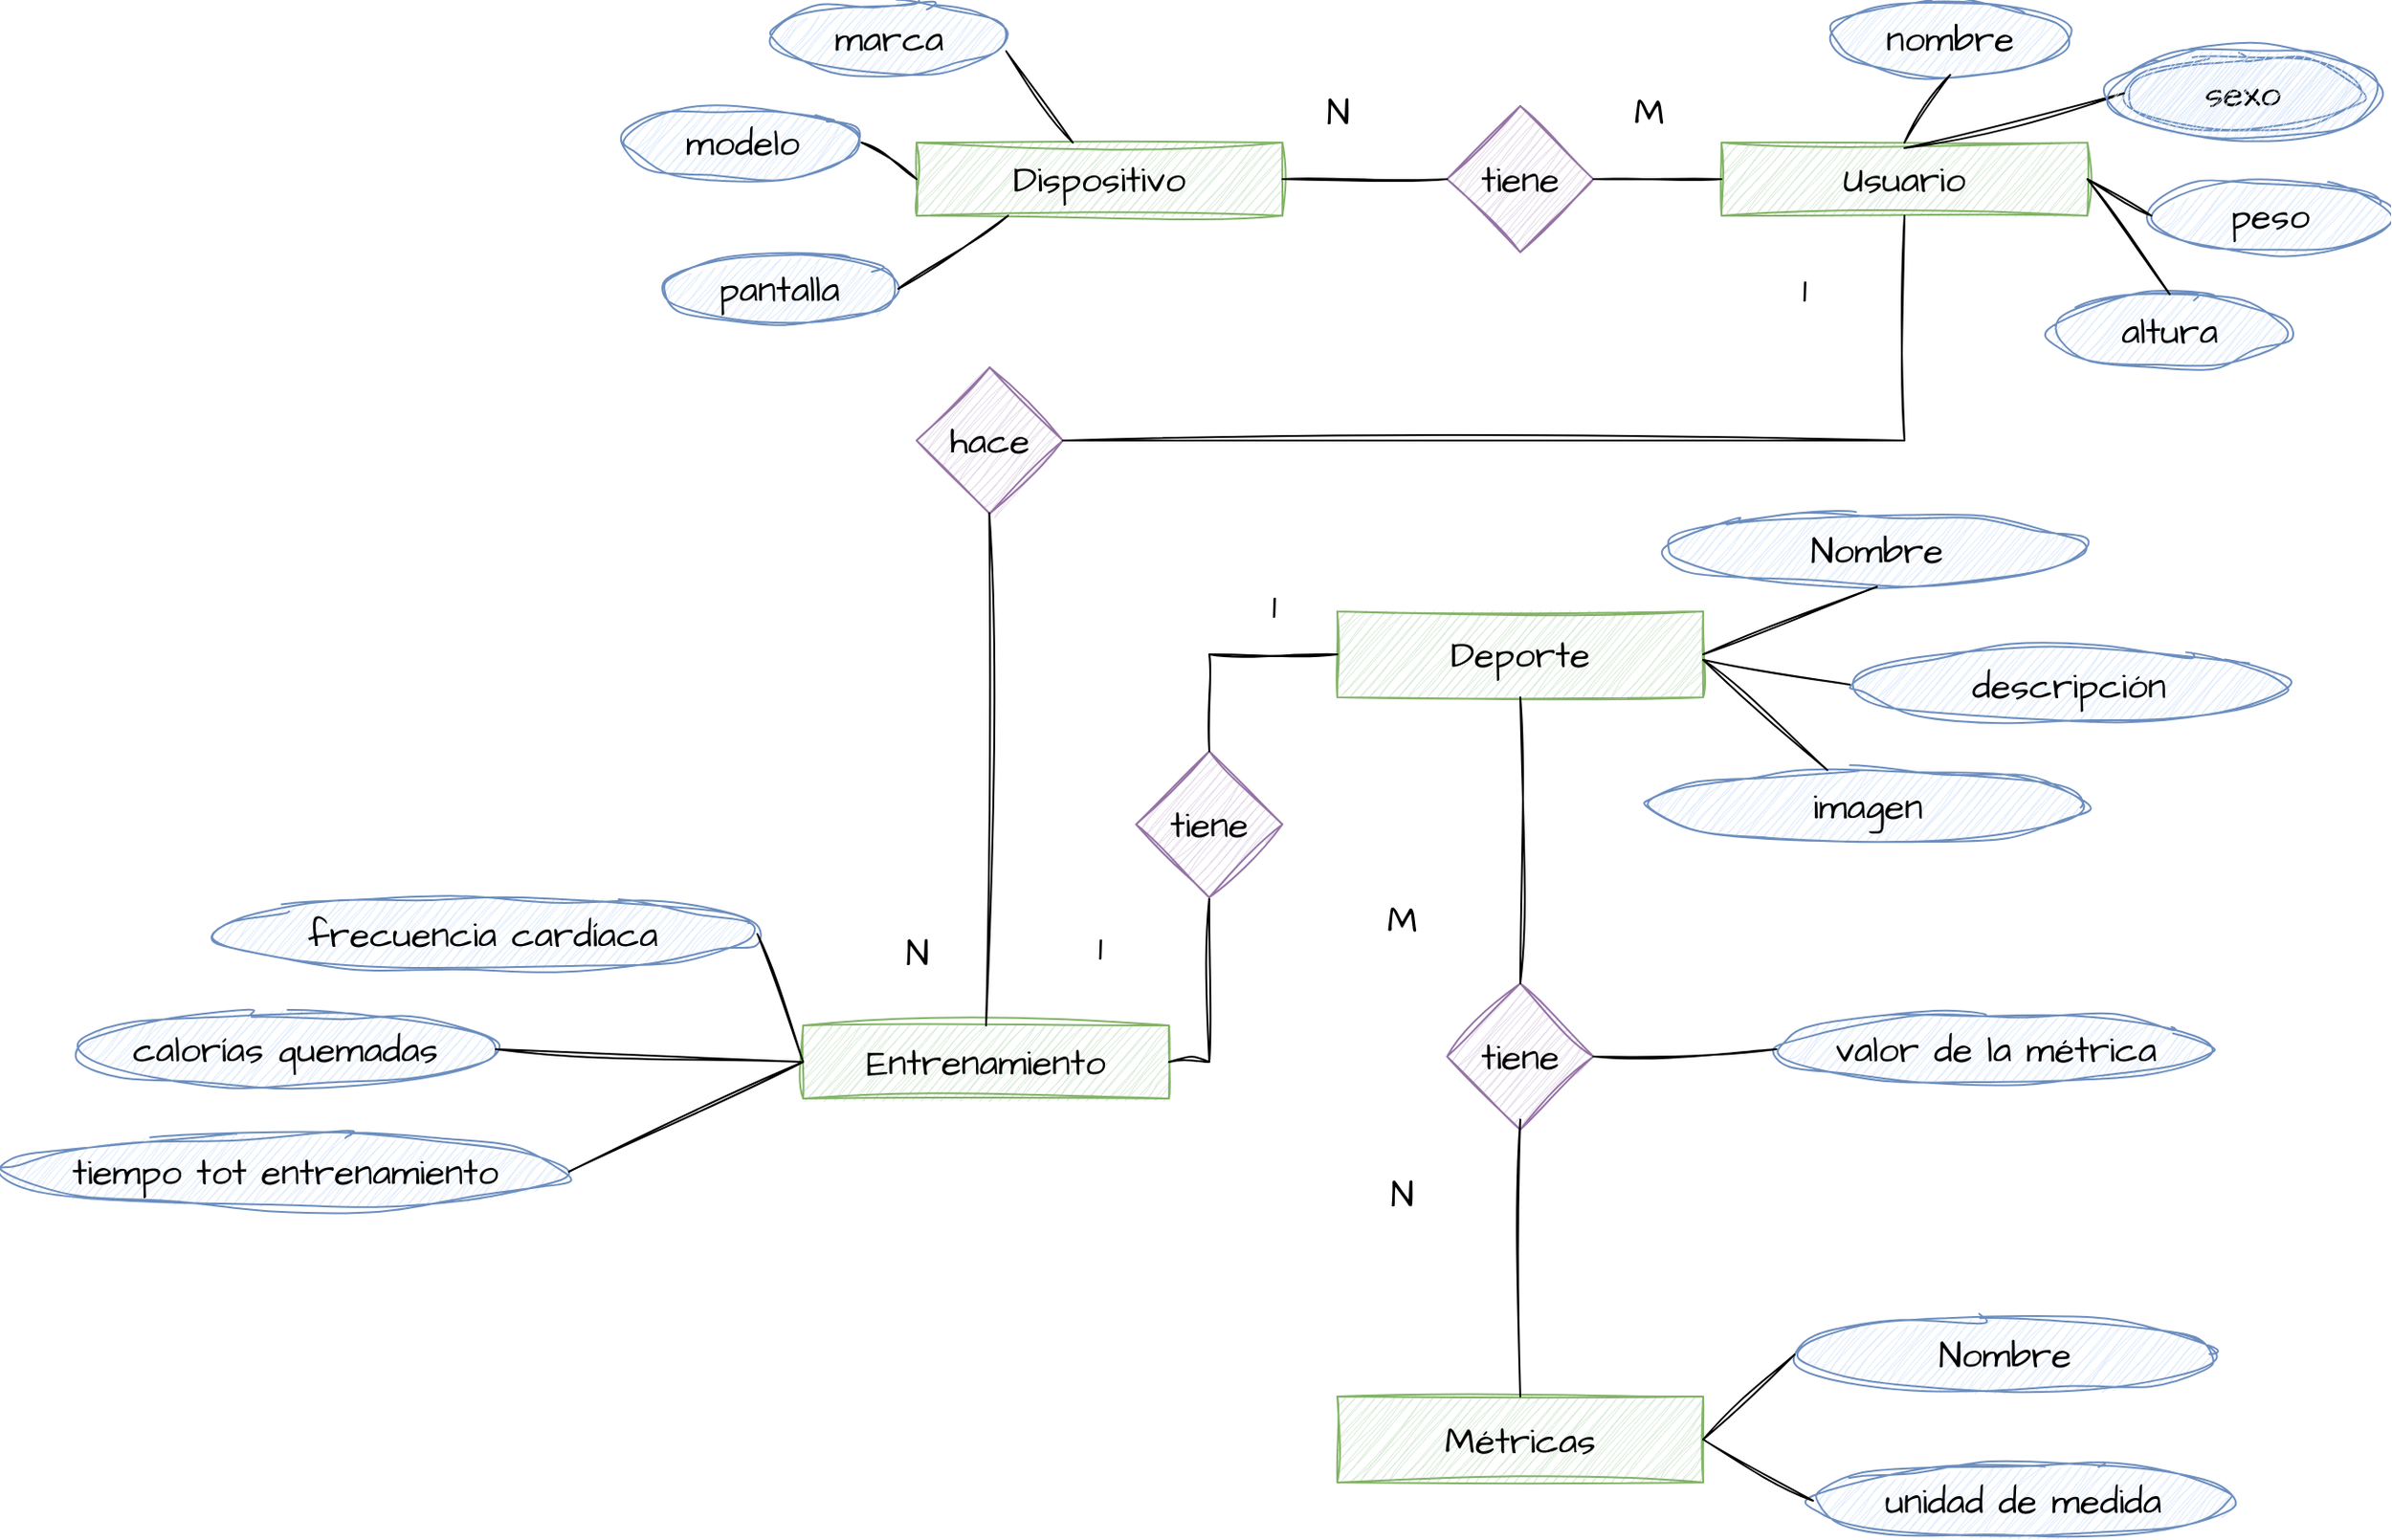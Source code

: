 <mxfile version="21.6.1" type="device">
  <diagram id="R2lEEEUBdFMjLlhIrx00" name="Page-1">
    <mxGraphModel dx="2618" dy="1581" grid="1" gridSize="10" guides="1" tooltips="1" connect="1" arrows="1" fold="1" page="1" pageScale="1" pageWidth="1100" pageHeight="850" background="#FFFFFF" math="0" shadow="0" extFonts="Permanent Marker^https://fonts.googleapis.com/css?family=Permanent+Marker">
      <root>
        <mxCell id="0" />
        <mxCell id="1" parent="0" />
        <mxCell id="J66KZ8qm6AlZH3b1ATQN-1" value="Dispositivo" style="rounded=0;whiteSpace=wrap;html=1;sketch=1;hachureGap=4;jiggle=2;curveFitting=1;fontFamily=Architects Daughter;fontSource=https%3A%2F%2Ffonts.googleapis.com%2Fcss%3Ffamily%3DArchitects%2BDaughter;fontSize=20;fillColor=#d5e8d4;strokeColor=#82b366;" parent="1" vertex="1">
          <mxGeometry x="-380" y="-593" width="200" height="40" as="geometry" />
        </mxCell>
        <mxCell id="J66KZ8qm6AlZH3b1ATQN-3" value="Usuario" style="rounded=0;whiteSpace=wrap;html=1;sketch=1;hachureGap=4;jiggle=2;curveFitting=1;fontFamily=Architects Daughter;fontSource=https%3A%2F%2Ffonts.googleapis.com%2Fcss%3Ffamily%3DArchitects%2BDaughter;fontSize=20;fillColor=#d5e8d4;strokeColor=#82b366;" parent="1" vertex="1">
          <mxGeometry x="60" y="-593" width="200" height="40" as="geometry" />
        </mxCell>
        <mxCell id="J66KZ8qm6AlZH3b1ATQN-4" value="Entrenamiento" style="rounded=0;whiteSpace=wrap;html=1;sketch=1;hachureGap=4;jiggle=2;curveFitting=1;fontFamily=Architects Daughter;fontSource=https%3A%2F%2Ffonts.googleapis.com%2Fcss%3Ffamily%3DArchitects%2BDaughter;fontSize=20;fillColor=#d5e8d4;strokeColor=#82b366;" parent="1" vertex="1">
          <mxGeometry x="-442" y="-110" width="200" height="40" as="geometry" />
        </mxCell>
        <mxCell id="J66KZ8qm6AlZH3b1ATQN-12" value="tiene" style="rhombus;whiteSpace=wrap;html=1;sketch=1;hachureGap=4;jiggle=2;curveFitting=1;fontFamily=Architects Daughter;fontSource=https%3A%2F%2Ffonts.googleapis.com%2Fcss%3Ffamily%3DArchitects%2BDaughter;fontSize=20;fillColor=#e1d5e7;strokeColor=#9673a6;" parent="1" vertex="1">
          <mxGeometry x="-90" y="-613" width="80" height="80" as="geometry" />
        </mxCell>
        <mxCell id="J66KZ8qm6AlZH3b1ATQN-13" value="hace" style="rhombus;whiteSpace=wrap;html=1;sketch=1;hachureGap=4;jiggle=2;curveFitting=1;fontFamily=Architects Daughter;fontSource=https%3A%2F%2Ffonts.googleapis.com%2Fcss%3Ffamily%3DArchitects%2BDaughter;fontSize=20;fillColor=#e1d5e7;strokeColor=#9673a6;" parent="1" vertex="1">
          <mxGeometry x="-380" y="-470" width="80" height="80" as="geometry" />
        </mxCell>
        <mxCell id="J66KZ8qm6AlZH3b1ATQN-18" value="N" style="text;html=1;align=center;verticalAlign=middle;resizable=0;points=[];autosize=1;strokeColor=none;fillColor=none;fontSize=20;fontFamily=Architects Daughter;" parent="1" vertex="1">
          <mxGeometry x="-170" y="-630" width="40" height="40" as="geometry" />
        </mxCell>
        <mxCell id="J66KZ8qm6AlZH3b1ATQN-19" value="M" style="text;html=1;align=center;verticalAlign=middle;resizable=0;points=[];autosize=1;strokeColor=none;fillColor=none;fontSize=20;fontFamily=Architects Daughter;" parent="1" vertex="1">
          <mxGeometry y="-630" width="40" height="40" as="geometry" />
        </mxCell>
        <mxCell id="J66KZ8qm6AlZH3b1ATQN-20" value="1" style="text;html=1;align=center;verticalAlign=middle;resizable=0;points=[];autosize=1;strokeColor=none;fillColor=none;fontSize=20;fontFamily=Architects Daughter;" parent="1" vertex="1">
          <mxGeometry x="90" y="-533" width="30" height="40" as="geometry" />
        </mxCell>
        <mxCell id="J66KZ8qm6AlZH3b1ATQN-39" value="marca" style="ellipse;whiteSpace=wrap;html=1;sketch=1;hachureGap=4;jiggle=2;curveFitting=1;fontFamily=Architects Daughter;fontSource=https%3A%2F%2Ffonts.googleapis.com%2Fcss%3Ffamily%3DArchitects%2BDaughter;fontSize=20;fillColor=#dae8fc;strokeColor=#6c8ebf;" parent="1" vertex="1">
          <mxGeometry x="-460" y="-670" width="130" height="40" as="geometry" />
        </mxCell>
        <mxCell id="J66KZ8qm6AlZH3b1ATQN-40" value="modelo" style="ellipse;whiteSpace=wrap;html=1;sketch=1;hachureGap=4;jiggle=2;curveFitting=1;fontFamily=Architects Daughter;fontSource=https%3A%2F%2Ffonts.googleapis.com%2Fcss%3Ffamily%3DArchitects%2BDaughter;fontSize=20;fillColor=#dae8fc;strokeColor=#6c8ebf;" parent="1" vertex="1">
          <mxGeometry x="-540" y="-613" width="130" height="40" as="geometry" />
        </mxCell>
        <mxCell id="J66KZ8qm6AlZH3b1ATQN-41" value="pantalla" style="ellipse;whiteSpace=wrap;html=1;sketch=1;hachureGap=4;jiggle=2;curveFitting=1;fontFamily=Architects Daughter;fontSource=https%3A%2F%2Ffonts.googleapis.com%2Fcss%3Ffamily%3DArchitects%2BDaughter;fontSize=20;fillColor=#dae8fc;strokeColor=#6c8ebf;" parent="1" vertex="1">
          <mxGeometry x="-520" y="-533" width="130" height="40" as="geometry" />
        </mxCell>
        <mxCell id="J66KZ8qm6AlZH3b1ATQN-42" value="" style="endArrow=none;html=1;sketch=1;hachureGap=4;jiggle=2;curveFitting=1;fontFamily=Architects Daughter;fontSource=https%3A%2F%2Ffonts.googleapis.com%2Fcss%3Ffamily%3DArchitects%2BDaughter;fontSize=16;exitX=0.992;exitY=0.675;exitDx=0;exitDy=0;exitPerimeter=0;" parent="1" source="J66KZ8qm6AlZH3b1ATQN-39" target="J66KZ8qm6AlZH3b1ATQN-1" edge="1">
          <mxGeometry width="50" height="50" relative="1" as="geometry">
            <mxPoint x="130" y="-440" as="sourcePoint" />
            <mxPoint x="180" y="-490" as="targetPoint" />
          </mxGeometry>
        </mxCell>
        <mxCell id="J66KZ8qm6AlZH3b1ATQN-43" value="" style="endArrow=none;html=1;sketch=1;hachureGap=4;jiggle=2;curveFitting=1;fontFamily=Architects Daughter;fontSource=https%3A%2F%2Ffonts.googleapis.com%2Fcss%3Ffamily%3DArchitects%2BDaughter;fontSize=16;exitX=1;exitY=0.5;exitDx=0;exitDy=0;entryX=0;entryY=0.5;entryDx=0;entryDy=0;" parent="1" source="J66KZ8qm6AlZH3b1ATQN-40" target="J66KZ8qm6AlZH3b1ATQN-1" edge="1">
          <mxGeometry width="50" height="50" relative="1" as="geometry">
            <mxPoint x="-341" y="-653" as="sourcePoint" />
            <mxPoint x="-286" y="-583" as="targetPoint" />
          </mxGeometry>
        </mxCell>
        <mxCell id="J66KZ8qm6AlZH3b1ATQN-44" value="" style="endArrow=none;html=1;sketch=1;hachureGap=4;jiggle=2;curveFitting=1;fontFamily=Architects Daughter;fontSource=https%3A%2F%2Ffonts.googleapis.com%2Fcss%3Ffamily%3DArchitects%2BDaughter;fontSize=16;entryX=1;entryY=0.5;entryDx=0;entryDy=0;exitX=0.25;exitY=1;exitDx=0;exitDy=0;" parent="1" source="J66KZ8qm6AlZH3b1ATQN-1" target="J66KZ8qm6AlZH3b1ATQN-41" edge="1">
          <mxGeometry width="50" height="50" relative="1" as="geometry">
            <mxPoint x="130" y="-440" as="sourcePoint" />
            <mxPoint x="180" y="-490" as="targetPoint" />
          </mxGeometry>
        </mxCell>
        <mxCell id="J66KZ8qm6AlZH3b1ATQN-45" value="nombre" style="ellipse;whiteSpace=wrap;html=1;sketch=1;hachureGap=4;jiggle=2;curveFitting=1;fontFamily=Architects Daughter;fontSource=https%3A%2F%2Ffonts.googleapis.com%2Fcss%3Ffamily%3DArchitects%2BDaughter;fontSize=20;fillColor=#dae8fc;strokeColor=#6c8ebf;" parent="1" vertex="1">
          <mxGeometry x="120" y="-670" width="130" height="40" as="geometry" />
        </mxCell>
        <mxCell id="J66KZ8qm6AlZH3b1ATQN-46" value="sexo" style="ellipse;whiteSpace=wrap;html=1;sketch=1;hachureGap=4;jiggle=2;curveFitting=1;fontFamily=Architects Daughter;fontSource=https%3A%2F%2Ffonts.googleapis.com%2Fcss%3Ffamily%3DArchitects%2BDaughter;fontSize=20;fillColor=#dae8fc;strokeColor=#6c8ebf;" parent="1" vertex="1">
          <mxGeometry x="280" y="-640" width="130" height="40" as="geometry" />
        </mxCell>
        <mxCell id="J66KZ8qm6AlZH3b1ATQN-47" value="altura" style="ellipse;whiteSpace=wrap;html=1;sketch=1;hachureGap=4;jiggle=2;curveFitting=1;fontFamily=Architects Daughter;fontSource=https%3A%2F%2Ffonts.googleapis.com%2Fcss%3Ffamily%3DArchitects%2BDaughter;fontSize=20;fillColor=#dae8fc;strokeColor=#6c8ebf;" parent="1" vertex="1">
          <mxGeometry x="240" y="-510" width="130" height="40" as="geometry" />
        </mxCell>
        <mxCell id="J66KZ8qm6AlZH3b1ATQN-48" value="peso" style="ellipse;whiteSpace=wrap;html=1;sketch=1;hachureGap=4;jiggle=2;curveFitting=1;fontFamily=Architects Daughter;fontSource=https%3A%2F%2Ffonts.googleapis.com%2Fcss%3Ffamily%3DArchitects%2BDaughter;fontSize=20;fillColor=#dae8fc;strokeColor=#6c8ebf;" parent="1" vertex="1">
          <mxGeometry x="295" y="-573" width="130" height="40" as="geometry" />
        </mxCell>
        <mxCell id="J66KZ8qm6AlZH3b1ATQN-49" value="" style="endArrow=none;html=1;sketch=1;hachureGap=4;jiggle=2;curveFitting=1;fontFamily=Architects Daughter;fontSource=https%3A%2F%2Ffonts.googleapis.com%2Fcss%3Ffamily%3DArchitects%2BDaughter;fontSize=16;entryX=0.5;entryY=1;entryDx=0;entryDy=0;exitX=0.5;exitY=0;exitDx=0;exitDy=0;" parent="1" source="J66KZ8qm6AlZH3b1ATQN-3" target="J66KZ8qm6AlZH3b1ATQN-45" edge="1">
          <mxGeometry width="50" height="50" relative="1" as="geometry">
            <mxPoint x="130" y="-340" as="sourcePoint" />
            <mxPoint x="180" y="-390" as="targetPoint" />
          </mxGeometry>
        </mxCell>
        <mxCell id="J66KZ8qm6AlZH3b1ATQN-50" value="" style="endArrow=none;html=1;sketch=1;hachureGap=4;jiggle=2;curveFitting=1;fontFamily=Architects Daughter;fontSource=https%3A%2F%2Ffonts.googleapis.com%2Fcss%3Ffamily%3DArchitects%2BDaughter;fontSize=16;entryX=0;entryY=0.5;entryDx=0;entryDy=0;" parent="1" target="J66KZ8qm6AlZH3b1ATQN-46" edge="1">
          <mxGeometry width="50" height="50" relative="1" as="geometry">
            <mxPoint x="160" y="-590" as="sourcePoint" />
            <mxPoint x="180" y="-390" as="targetPoint" />
          </mxGeometry>
        </mxCell>
        <mxCell id="J66KZ8qm6AlZH3b1ATQN-51" value="" style="endArrow=none;html=1;sketch=1;hachureGap=4;jiggle=2;curveFitting=1;fontFamily=Architects Daughter;fontSource=https%3A%2F%2Ffonts.googleapis.com%2Fcss%3Ffamily%3DArchitects%2BDaughter;fontSize=16;entryX=0;entryY=0.5;entryDx=0;entryDy=0;exitX=1;exitY=0.5;exitDx=0;exitDy=0;" parent="1" source="J66KZ8qm6AlZH3b1ATQN-3" target="J66KZ8qm6AlZH3b1ATQN-48" edge="1">
          <mxGeometry width="50" height="50" relative="1" as="geometry">
            <mxPoint x="130" y="-340" as="sourcePoint" />
            <mxPoint x="180" y="-390" as="targetPoint" />
          </mxGeometry>
        </mxCell>
        <mxCell id="J66KZ8qm6AlZH3b1ATQN-52" value="" style="endArrow=none;html=1;sketch=1;hachureGap=4;jiggle=2;curveFitting=1;fontFamily=Architects Daughter;fontSource=https%3A%2F%2Ffonts.googleapis.com%2Fcss%3Ffamily%3DArchitects%2BDaughter;fontSize=16;entryX=0.5;entryY=0;entryDx=0;entryDy=0;exitX=1;exitY=0.5;exitDx=0;exitDy=0;" parent="1" source="J66KZ8qm6AlZH3b1ATQN-3" target="J66KZ8qm6AlZH3b1ATQN-47" edge="1">
          <mxGeometry width="50" height="50" relative="1" as="geometry">
            <mxPoint x="130" y="-340" as="sourcePoint" />
            <mxPoint x="180" y="-390" as="targetPoint" />
          </mxGeometry>
        </mxCell>
        <mxCell id="J66KZ8qm6AlZH3b1ATQN-53" value="" style="ellipse;whiteSpace=wrap;html=1;sketch=1;hachureGap=4;jiggle=2;curveFitting=1;fontFamily=Architects Daughter;fontSource=https%3A%2F%2Ffonts.googleapis.com%2Fcss%3Ffamily%3DArchitects%2BDaughter;fontSize=20;fillColor=#dae8fc;strokeColor=#6c8ebf;" parent="1" vertex="1">
          <mxGeometry x="270" y="-645" width="150" height="50" as="geometry" />
        </mxCell>
        <mxCell id="J66KZ8qm6AlZH3b1ATQN-54" value="frecuencia cardíaca" style="ellipse;whiteSpace=wrap;html=1;sketch=1;hachureGap=4;jiggle=2;curveFitting=1;fontFamily=Architects Daughter;fontSource=https%3A%2F%2Ffonts.googleapis.com%2Fcss%3Ffamily%3DArchitects%2BDaughter;fontSize=20;fillColor=#dae8fc;strokeColor=#6c8ebf;" parent="1" vertex="1">
          <mxGeometry x="-767" y="-180" width="300" height="40" as="geometry" />
        </mxCell>
        <mxCell id="J66KZ8qm6AlZH3b1ATQN-55" value="calorías quemadas" style="ellipse;whiteSpace=wrap;html=1;sketch=1;hachureGap=4;jiggle=2;curveFitting=1;fontFamily=Architects Daughter;fontSource=https%3A%2F%2Ffonts.googleapis.com%2Fcss%3Ffamily%3DArchitects%2BDaughter;fontSize=20;fillColor=#dae8fc;strokeColor=#6c8ebf;" parent="1" vertex="1">
          <mxGeometry x="-840" y="-117" width="230" height="40" as="geometry" />
        </mxCell>
        <mxCell id="J66KZ8qm6AlZH3b1ATQN-56" value="tiempo tot entrenamiento" style="ellipse;whiteSpace=wrap;html=1;sketch=1;hachureGap=4;jiggle=2;curveFitting=1;fontFamily=Architects Daughter;fontSource=https%3A%2F%2Ffonts.googleapis.com%2Fcss%3Ffamily%3DArchitects%2BDaughter;fontSize=20;fillColor=#dae8fc;strokeColor=#6c8ebf;" parent="1" vertex="1">
          <mxGeometry x="-880" y="-50" width="310" height="40" as="geometry" />
        </mxCell>
        <mxCell id="J66KZ8qm6AlZH3b1ATQN-57" value="" style="endArrow=none;html=1;sketch=1;hachureGap=4;jiggle=2;curveFitting=1;fontFamily=Architects Daughter;fontSource=https%3A%2F%2Ffonts.googleapis.com%2Fcss%3Ffamily%3DArchitects%2BDaughter;fontSize=16;entryX=0;entryY=0.5;entryDx=0;entryDy=0;exitX=1;exitY=0.5;exitDx=0;exitDy=0;" parent="1" source="J66KZ8qm6AlZH3b1ATQN-55" target="J66KZ8qm6AlZH3b1ATQN-4" edge="1">
          <mxGeometry width="50" height="50" relative="1" as="geometry">
            <mxPoint x="-592.0" y="-110" as="sourcePoint" />
            <mxPoint x="-102" y="-57" as="targetPoint" />
          </mxGeometry>
        </mxCell>
        <mxCell id="J66KZ8qm6AlZH3b1ATQN-58" value="" style="endArrow=none;html=1;sketch=1;hachureGap=4;jiggle=2;curveFitting=1;fontFamily=Architects Daughter;fontSource=https%3A%2F%2Ffonts.googleapis.com%2Fcss%3Ffamily%3DArchitects%2BDaughter;fontSize=16;entryX=1;entryY=0.5;entryDx=0;entryDy=0;exitX=0;exitY=0.5;exitDx=0;exitDy=0;" parent="1" source="J66KZ8qm6AlZH3b1ATQN-4" target="J66KZ8qm6AlZH3b1ATQN-54" edge="1">
          <mxGeometry width="50" height="50" relative="1" as="geometry">
            <mxPoint x="-152" y="-7" as="sourcePoint" />
            <mxPoint x="-102" y="-57" as="targetPoint" />
          </mxGeometry>
        </mxCell>
        <mxCell id="J66KZ8qm6AlZH3b1ATQN-59" value="" style="endArrow=none;html=1;sketch=1;hachureGap=4;jiggle=2;curveFitting=1;fontFamily=Architects Daughter;fontSource=https%3A%2F%2Ffonts.googleapis.com%2Fcss%3Ffamily%3DArchitects%2BDaughter;fontSize=16;exitX=1;exitY=0.5;exitDx=0;exitDy=0;entryX=0;entryY=0.5;entryDx=0;entryDy=0;" parent="1" source="J66KZ8qm6AlZH3b1ATQN-56" target="J66KZ8qm6AlZH3b1ATQN-4" edge="1">
          <mxGeometry width="50" height="50" relative="1" as="geometry">
            <mxPoint x="-562" y="-57" as="sourcePoint" />
            <mxPoint x="-102" y="-57" as="targetPoint" />
          </mxGeometry>
        </mxCell>
        <mxCell id="yVTqiuKtR8b__E6F3siK-1" value="Deporte" style="rounded=0;whiteSpace=wrap;html=1;sketch=1;hachureGap=4;jiggle=2;curveFitting=1;fontFamily=Architects Daughter;fontSource=https%3A%2F%2Ffonts.googleapis.com%2Fcss%3Ffamily%3DArchitects%2BDaughter;fontSize=20;fillColor=#d5e8d4;strokeColor=#82b366;" vertex="1" parent="1">
          <mxGeometry x="-150" y="-336.5" width="200" height="47" as="geometry" />
        </mxCell>
        <mxCell id="yVTqiuKtR8b__E6F3siK-2" value="Nombre" style="ellipse;whiteSpace=wrap;html=1;sketch=1;hachureGap=4;jiggle=2;curveFitting=1;fontFamily=Architects Daughter;fontSource=https%3A%2F%2Ffonts.googleapis.com%2Fcss%3Ffamily%3DArchitects%2BDaughter;fontSize=20;fillColor=#dae8fc;strokeColor=#6c8ebf;" vertex="1" parent="1">
          <mxGeometry x="30" y="-390" width="230" height="40" as="geometry" />
        </mxCell>
        <mxCell id="yVTqiuKtR8b__E6F3siK-3" value="descripción" style="ellipse;whiteSpace=wrap;html=1;sketch=1;hachureGap=4;jiggle=2;curveFitting=1;fontFamily=Architects Daughter;fontSource=https%3A%2F%2Ffonts.googleapis.com%2Fcss%3Ffamily%3DArchitects%2BDaughter;fontSize=20;fillColor=#dae8fc;strokeColor=#6c8ebf;" vertex="1" parent="1">
          <mxGeometry x="130" y="-316.5" width="240" height="40" as="geometry" />
        </mxCell>
        <mxCell id="yVTqiuKtR8b__E6F3siK-4" value="imagen" style="ellipse;whiteSpace=wrap;html=1;sketch=1;hachureGap=4;jiggle=2;curveFitting=1;fontFamily=Architects Daughter;fontSource=https%3A%2F%2Ffonts.googleapis.com%2Fcss%3Ffamily%3DArchitects%2BDaughter;fontSize=20;fillColor=#dae8fc;strokeColor=#6c8ebf;" vertex="1" parent="1">
          <mxGeometry x="20" y="-250" width="240" height="40" as="geometry" />
        </mxCell>
        <mxCell id="yVTqiuKtR8b__E6F3siK-11" value="" style="endArrow=none;html=1;rounded=0;sketch=1;hachureGap=4;jiggle=2;curveFitting=1;fontFamily=Architects Daughter;fontSource=https%3A%2F%2Ffonts.googleapis.com%2Fcss%3Ffamily%3DArchitects%2BDaughter;fontSize=16;entryX=1;entryY=0.5;entryDx=0;entryDy=0;exitX=0;exitY=0.5;exitDx=0;exitDy=0;" edge="1" parent="1" source="J66KZ8qm6AlZH3b1ATQN-12" target="J66KZ8qm6AlZH3b1ATQN-1">
          <mxGeometry width="50" height="50" relative="1" as="geometry">
            <mxPoint x="180" y="-340" as="sourcePoint" />
            <mxPoint x="230" y="-390" as="targetPoint" />
          </mxGeometry>
        </mxCell>
        <mxCell id="yVTqiuKtR8b__E6F3siK-12" value="" style="endArrow=none;html=1;rounded=0;sketch=1;hachureGap=4;jiggle=2;curveFitting=1;fontFamily=Architects Daughter;fontSource=https%3A%2F%2Ffonts.googleapis.com%2Fcss%3Ffamily%3DArchitects%2BDaughter;fontSize=16;entryX=1;entryY=0.5;entryDx=0;entryDy=0;exitX=0;exitY=0.5;exitDx=0;exitDy=0;" edge="1" parent="1" source="J66KZ8qm6AlZH3b1ATQN-3" target="J66KZ8qm6AlZH3b1ATQN-12">
          <mxGeometry width="50" height="50" relative="1" as="geometry">
            <mxPoint x="180" y="-340" as="sourcePoint" />
            <mxPoint x="230" y="-390" as="targetPoint" />
          </mxGeometry>
        </mxCell>
        <mxCell id="yVTqiuKtR8b__E6F3siK-14" value="" style="endArrow=none;html=1;rounded=0;sketch=1;hachureGap=4;jiggle=2;curveFitting=1;fontFamily=Architects Daughter;fontSource=https%3A%2F%2Ffonts.googleapis.com%2Fcss%3Ffamily%3DArchitects%2BDaughter;fontSize=16;entryX=0.5;entryY=1;entryDx=0;entryDy=0;exitX=1;exitY=0.5;exitDx=0;exitDy=0;" edge="1" parent="1" source="J66KZ8qm6AlZH3b1ATQN-13" target="J66KZ8qm6AlZH3b1ATQN-3">
          <mxGeometry width="50" height="50" relative="1" as="geometry">
            <mxPoint x="180" y="-340" as="sourcePoint" />
            <mxPoint x="230" y="-390" as="targetPoint" />
            <Array as="points">
              <mxPoint x="160" y="-430" />
            </Array>
          </mxGeometry>
        </mxCell>
        <mxCell id="yVTqiuKtR8b__E6F3siK-15" value="" style="endArrow=none;html=1;rounded=0;sketch=1;hachureGap=4;jiggle=2;curveFitting=1;fontFamily=Architects Daughter;fontSource=https%3A%2F%2Ffonts.googleapis.com%2Fcss%3Ffamily%3DArchitects%2BDaughter;fontSize=16;entryX=0.5;entryY=1;entryDx=0;entryDy=0;exitX=1;exitY=0.5;exitDx=0;exitDy=0;" edge="1" parent="1" source="yVTqiuKtR8b__E6F3siK-1" target="yVTqiuKtR8b__E6F3siK-2">
          <mxGeometry width="50" height="50" relative="1" as="geometry">
            <mxPoint x="-500" y="-330" as="sourcePoint" />
            <mxPoint x="-450" y="-380" as="targetPoint" />
          </mxGeometry>
        </mxCell>
        <mxCell id="yVTqiuKtR8b__E6F3siK-16" value="" style="endArrow=none;html=1;rounded=0;sketch=1;hachureGap=4;jiggle=2;curveFitting=1;fontFamily=Architects Daughter;fontSource=https%3A%2F%2Ffonts.googleapis.com%2Fcss%3Ffamily%3DArchitects%2BDaughter;fontSize=16;entryX=0;entryY=0.5;entryDx=0;entryDy=0;" edge="1" parent="1" target="yVTqiuKtR8b__E6F3siK-3">
          <mxGeometry width="50" height="50" relative="1" as="geometry">
            <mxPoint x="50" y="-310" as="sourcePoint" />
            <mxPoint x="118.283" y="-305.302" as="targetPoint" />
          </mxGeometry>
        </mxCell>
        <mxCell id="yVTqiuKtR8b__E6F3siK-17" value="" style="endArrow=none;html=1;rounded=0;sketch=1;hachureGap=4;jiggle=2;curveFitting=1;fontFamily=Architects Daughter;fontSource=https%3A%2F%2Ffonts.googleapis.com%2Fcss%3Ffamily%3DArchitects%2BDaughter;fontSize=16;" edge="1" parent="1" source="yVTqiuKtR8b__E6F3siK-4">
          <mxGeometry width="50" height="50" relative="1" as="geometry">
            <mxPoint x="-500" y="-330" as="sourcePoint" />
            <mxPoint x="50" y="-310" as="targetPoint" />
          </mxGeometry>
        </mxCell>
        <mxCell id="yVTqiuKtR8b__E6F3siK-47" value="Métricas" style="rounded=0;whiteSpace=wrap;html=1;sketch=1;hachureGap=4;jiggle=2;curveFitting=1;fontFamily=Architects Daughter;fontSource=https%3A%2F%2Ffonts.googleapis.com%2Fcss%3Ffamily%3DArchitects%2BDaughter;fontSize=20;fillColor=#d5e8d4;strokeColor=#82b366;" vertex="1" parent="1">
          <mxGeometry x="-150" y="93" width="200" height="47" as="geometry" />
        </mxCell>
        <mxCell id="yVTqiuKtR8b__E6F3siK-48" value="Nombre" style="ellipse;whiteSpace=wrap;html=1;sketch=1;hachureGap=4;jiggle=2;curveFitting=1;fontFamily=Architects Daughter;fontSource=https%3A%2F%2Ffonts.googleapis.com%2Fcss%3Ffamily%3DArchitects%2BDaughter;fontSize=20;fillColor=#dae8fc;strokeColor=#6c8ebf;" vertex="1" parent="1">
          <mxGeometry x="100" y="50" width="230" height="40" as="geometry" />
        </mxCell>
        <mxCell id="yVTqiuKtR8b__E6F3siK-49" value="" style="endArrow=none;html=1;rounded=0;sketch=1;hachureGap=4;jiggle=2;curveFitting=1;fontFamily=Architects Daughter;fontSource=https%3A%2F%2Ffonts.googleapis.com%2Fcss%3Ffamily%3DArchitects%2BDaughter;fontSize=16;entryX=1;entryY=0.5;entryDx=0;entryDy=0;exitX=0;exitY=0.5;exitDx=0;exitDy=0;" edge="1" parent="1" source="yVTqiuKtR8b__E6F3siK-48" target="yVTqiuKtR8b__E6F3siK-47">
          <mxGeometry width="50" height="50" relative="1" as="geometry">
            <mxPoint x="-273.75" y="-5.5" as="sourcePoint" />
            <mxPoint x="-223.75" y="-55.5" as="targetPoint" />
          </mxGeometry>
        </mxCell>
        <mxCell id="yVTqiuKtR8b__E6F3siK-50" value="tiene" style="rhombus;whiteSpace=wrap;html=1;sketch=1;hachureGap=4;jiggle=2;curveFitting=1;fontFamily=Architects Daughter;fontSource=https%3A%2F%2Ffonts.googleapis.com%2Fcss%3Ffamily%3DArchitects%2BDaughter;fontSize=20;fillColor=#e1d5e7;strokeColor=#9673a6;" vertex="1" parent="1">
          <mxGeometry x="-90" y="-133" width="80" height="80" as="geometry" />
        </mxCell>
        <mxCell id="yVTqiuKtR8b__E6F3siK-52" value="" style="endArrow=none;html=1;rounded=0;sketch=1;hachureGap=4;jiggle=2;curveFitting=1;fontFamily=Architects Daughter;fontSource=https%3A%2F%2Ffonts.googleapis.com%2Fcss%3Ffamily%3DArchitects%2BDaughter;fontSize=16;exitX=0.5;exitY=0;exitDx=0;exitDy=0;" edge="1" parent="1" source="yVTqiuKtR8b__E6F3siK-50" target="yVTqiuKtR8b__E6F3siK-1">
          <mxGeometry width="50" height="50" relative="1" as="geometry">
            <mxPoint x="-60" y="-108.5" as="sourcePoint" />
            <mxPoint x="-10" y="-158.5" as="targetPoint" />
          </mxGeometry>
        </mxCell>
        <mxCell id="yVTqiuKtR8b__E6F3siK-53" value="" style="endArrow=none;html=1;rounded=0;sketch=1;hachureGap=4;jiggle=2;curveFitting=1;fontFamily=Architects Daughter;fontSource=https%3A%2F%2Ffonts.googleapis.com%2Fcss%3Ffamily%3DArchitects%2BDaughter;fontSize=16;entryX=0.5;entryY=0;entryDx=0;entryDy=0;" edge="1" parent="1" target="yVTqiuKtR8b__E6F3siK-47">
          <mxGeometry width="50" height="50" relative="1" as="geometry">
            <mxPoint x="-50" y="-58.5" as="sourcePoint" />
            <mxPoint x="-10" y="-158.5" as="targetPoint" />
          </mxGeometry>
        </mxCell>
        <mxCell id="yVTqiuKtR8b__E6F3siK-54" value="unidad de medida" style="ellipse;whiteSpace=wrap;html=1;sketch=1;hachureGap=4;jiggle=2;curveFitting=1;fontFamily=Architects Daughter;fontSource=https%3A%2F%2Ffonts.googleapis.com%2Fcss%3Ffamily%3DArchitects%2BDaughter;fontSize=20;fillColor=#dae8fc;strokeColor=#6c8ebf;" vertex="1" parent="1">
          <mxGeometry x="110" y="130" width="230" height="40" as="geometry" />
        </mxCell>
        <mxCell id="yVTqiuKtR8b__E6F3siK-55" value="" style="endArrow=none;html=1;rounded=0;sketch=1;hachureGap=4;jiggle=2;curveFitting=1;fontFamily=Architects Daughter;fontSource=https%3A%2F%2Ffonts.googleapis.com%2Fcss%3Ffamily%3DArchitects%2BDaughter;fontSize=16;entryX=0;entryY=0.5;entryDx=0;entryDy=0;exitX=1;exitY=0.5;exitDx=0;exitDy=0;" edge="1" parent="1" source="yVTqiuKtR8b__E6F3siK-47" target="yVTqiuKtR8b__E6F3siK-54">
          <mxGeometry width="50" height="50" relative="1" as="geometry">
            <mxPoint x="-60" y="-108.5" as="sourcePoint" />
            <mxPoint x="-10" y="-158.5" as="targetPoint" />
          </mxGeometry>
        </mxCell>
        <mxCell id="yVTqiuKtR8b__E6F3siK-56" value="M" style="text;html=1;align=center;verticalAlign=middle;resizable=0;points=[];autosize=1;strokeColor=none;fillColor=none;fontSize=20;fontFamily=Architects Daughter;" vertex="1" parent="1">
          <mxGeometry x="-135" y="-188.5" width="40" height="40" as="geometry" />
        </mxCell>
        <mxCell id="yVTqiuKtR8b__E6F3siK-57" value="N" style="text;html=1;align=center;verticalAlign=middle;resizable=0;points=[];autosize=1;strokeColor=none;fillColor=none;fontSize=20;fontFamily=Architects Daughter;" vertex="1" parent="1">
          <mxGeometry x="-135" y="-38.5" width="40" height="40" as="geometry" />
        </mxCell>
        <mxCell id="yVTqiuKtR8b__E6F3siK-59" value="" style="endArrow=none;html=1;rounded=0;sketch=1;hachureGap=4;jiggle=2;curveFitting=1;fontFamily=Architects Daughter;fontSource=https%3A%2F%2Ffonts.googleapis.com%2Fcss%3Ffamily%3DArchitects%2BDaughter;fontSize=16;exitX=0.5;exitY=0;exitDx=0;exitDy=0;" edge="1" parent="1" source="J66KZ8qm6AlZH3b1ATQN-4" target="J66KZ8qm6AlZH3b1ATQN-13">
          <mxGeometry width="50" height="50" relative="1" as="geometry">
            <mxPoint x="430" y="-100" as="sourcePoint" />
            <mxPoint x="-340" y="-330" as="targetPoint" />
          </mxGeometry>
        </mxCell>
        <mxCell id="yVTqiuKtR8b__E6F3siK-61" value="N" style="text;html=1;align=center;verticalAlign=middle;resizable=0;points=[];autosize=1;strokeColor=none;fillColor=none;fontSize=20;fontFamily=Architects Daughter;" vertex="1" parent="1">
          <mxGeometry x="-400" y="-170" width="40" height="40" as="geometry" />
        </mxCell>
        <mxCell id="yVTqiuKtR8b__E6F3siK-62" value="" style="endArrow=none;html=1;rounded=0;sketch=1;hachureGap=4;jiggle=2;curveFitting=1;fontFamily=Architects Daughter;fontSource=https%3A%2F%2Ffonts.googleapis.com%2Fcss%3Ffamily%3DArchitects%2BDaughter;fontSize=16;entryX=1;entryY=0.5;entryDx=0;entryDy=0;exitX=0.5;exitY=1;exitDx=0;exitDy=0;" edge="1" parent="1" source="yVTqiuKtR8b__E6F3siK-65" target="J66KZ8qm6AlZH3b1ATQN-4">
          <mxGeometry width="50" height="50" relative="1" as="geometry">
            <mxPoint x="-60" y="-80" as="sourcePoint" />
            <mxPoint x="-10" y="-130" as="targetPoint" />
            <Array as="points">
              <mxPoint x="-220" y="-90" />
            </Array>
          </mxGeometry>
        </mxCell>
        <mxCell id="yVTqiuKtR8b__E6F3siK-63" value="valor de la métrica" style="ellipse;whiteSpace=wrap;html=1;sketch=1;hachureGap=4;jiggle=2;curveFitting=1;fontFamily=Architects Daughter;fontSource=https%3A%2F%2Ffonts.googleapis.com%2Fcss%3Ffamily%3DArchitects%2BDaughter;fontSize=20;fillColor=#dae8fc;strokeColor=#6c8ebf;" vertex="1" parent="1">
          <mxGeometry x="90" y="-117" width="240" height="40" as="geometry" />
        </mxCell>
        <mxCell id="yVTqiuKtR8b__E6F3siK-64" value="" style="endArrow=none;html=1;rounded=0;sketch=1;hachureGap=4;jiggle=2;curveFitting=1;fontFamily=Architects Daughter;fontSource=https%3A%2F%2Ffonts.googleapis.com%2Fcss%3Ffamily%3DArchitects%2BDaughter;fontSize=16;entryX=0;entryY=0.5;entryDx=0;entryDy=0;exitX=1;exitY=0.5;exitDx=0;exitDy=0;" edge="1" parent="1" source="yVTqiuKtR8b__E6F3siK-50" target="yVTqiuKtR8b__E6F3siK-63">
          <mxGeometry width="50" height="50" relative="1" as="geometry">
            <mxPoint x="-60" y="-250" as="sourcePoint" />
            <mxPoint x="-10" y="-300" as="targetPoint" />
          </mxGeometry>
        </mxCell>
        <mxCell id="yVTqiuKtR8b__E6F3siK-65" value="tiene" style="rhombus;whiteSpace=wrap;html=1;sketch=1;hachureGap=4;jiggle=2;curveFitting=1;fontFamily=Architects Daughter;fontSource=https%3A%2F%2Ffonts.googleapis.com%2Fcss%3Ffamily%3DArchitects%2BDaughter;fontSize=20;fillColor=#e1d5e7;strokeColor=#9673a6;" vertex="1" parent="1">
          <mxGeometry x="-260" y="-260" width="80" height="80" as="geometry" />
        </mxCell>
        <mxCell id="yVTqiuKtR8b__E6F3siK-66" value="" style="endArrow=none;html=1;rounded=0;sketch=1;hachureGap=4;jiggle=2;curveFitting=1;fontFamily=Architects Daughter;fontSource=https%3A%2F%2Ffonts.googleapis.com%2Fcss%3Ffamily%3DArchitects%2BDaughter;fontSize=16;entryX=0.5;entryY=0;entryDx=0;entryDy=0;exitX=0;exitY=0.5;exitDx=0;exitDy=0;" edge="1" parent="1" source="yVTqiuKtR8b__E6F3siK-1" target="yVTqiuKtR8b__E6F3siK-65">
          <mxGeometry width="50" height="50" relative="1" as="geometry">
            <mxPoint x="-160" y="-310" as="sourcePoint" />
            <mxPoint x="-10" y="-300" as="targetPoint" />
            <Array as="points">
              <mxPoint x="-220" y="-313" />
            </Array>
          </mxGeometry>
        </mxCell>
        <mxCell id="yVTqiuKtR8b__E6F3siK-67" value="1" style="text;html=1;align=center;verticalAlign=middle;resizable=0;points=[];autosize=1;strokeColor=none;fillColor=none;fontSize=20;fontFamily=Architects Daughter;" vertex="1" parent="1">
          <mxGeometry x="-295" y="-173" width="30" height="40" as="geometry" />
        </mxCell>
        <mxCell id="yVTqiuKtR8b__E6F3siK-68" value="1" style="text;html=1;align=center;verticalAlign=middle;resizable=0;points=[];autosize=1;strokeColor=none;fillColor=none;fontSize=20;fontFamily=Architects Daughter;" vertex="1" parent="1">
          <mxGeometry x="-200" y="-360" width="30" height="40" as="geometry" />
        </mxCell>
      </root>
    </mxGraphModel>
  </diagram>
</mxfile>
